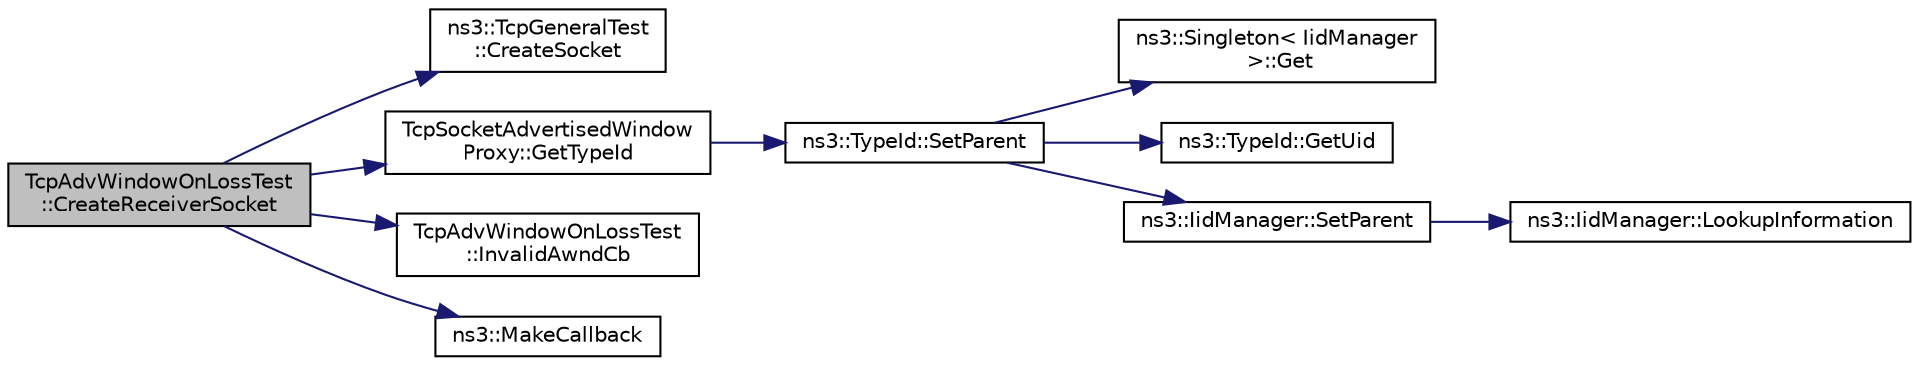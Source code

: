 digraph "TcpAdvWindowOnLossTest::CreateReceiverSocket"
{
 // LATEX_PDF_SIZE
  edge [fontname="Helvetica",fontsize="10",labelfontname="Helvetica",labelfontsize="10"];
  node [fontname="Helvetica",fontsize="10",shape=record];
  rankdir="LR";
  Node1 [label="TcpAdvWindowOnLossTest\l::CreateReceiverSocket",height=0.2,width=0.4,color="black", fillcolor="grey75", style="filled", fontcolor="black",tooltip="Create and install the socket to install on the receiver."];
  Node1 -> Node2 [color="midnightblue",fontsize="10",style="solid",fontname="Helvetica"];
  Node2 [label="ns3::TcpGeneralTest\l::CreateSocket",height=0.2,width=0.4,color="black", fillcolor="white", style="filled",URL="$classns3_1_1_tcp_general_test.html#a6db100da714de812ebab9756f9139c9a",tooltip="Create a socket."];
  Node1 -> Node3 [color="midnightblue",fontsize="10",style="solid",fontname="Helvetica"];
  Node3 [label="TcpSocketAdvertisedWindow\lProxy::GetTypeId",height=0.2,width=0.4,color="black", fillcolor="white", style="filled",URL="$class_tcp_socket_advertised_window_proxy.html#a4ed1c4bc3b31da4768b379f370055faa",tooltip="Get the type ID."];
  Node3 -> Node4 [color="midnightblue",fontsize="10",style="solid",fontname="Helvetica"];
  Node4 [label="ns3::TypeId::SetParent",height=0.2,width=0.4,color="black", fillcolor="white", style="filled",URL="$classns3_1_1_type_id.html#abaaca67ab7d2471067e7c275df0f7309",tooltip="Set the parent TypeId."];
  Node4 -> Node5 [color="midnightblue",fontsize="10",style="solid",fontname="Helvetica"];
  Node5 [label="ns3::Singleton\< IidManager\l \>::Get",height=0.2,width=0.4,color="black", fillcolor="white", style="filled",URL="$classns3_1_1_singleton.html#a80a2cd3c25a27ea72add7a9f7a141ffa",tooltip="Get a pointer to the singleton instance."];
  Node4 -> Node6 [color="midnightblue",fontsize="10",style="solid",fontname="Helvetica"];
  Node6 [label="ns3::TypeId::GetUid",height=0.2,width=0.4,color="black", fillcolor="white", style="filled",URL="$classns3_1_1_type_id.html#a429535085325d6f926724771446d9047",tooltip="Get the internal id of this TypeId."];
  Node4 -> Node7 [color="midnightblue",fontsize="10",style="solid",fontname="Helvetica"];
  Node7 [label="ns3::IidManager::SetParent",height=0.2,width=0.4,color="black", fillcolor="white", style="filled",URL="$classns3_1_1_iid_manager.html#a4042931260554c907699367b6811426f",tooltip="Set the parent of a type id."];
  Node7 -> Node8 [color="midnightblue",fontsize="10",style="solid",fontname="Helvetica"];
  Node8 [label="ns3::IidManager::LookupInformation",height=0.2,width=0.4,color="black", fillcolor="white", style="filled",URL="$classns3_1_1_iid_manager.html#a84af06b798b21fa700469a3ac5f65f3f",tooltip="Retrieve the information record for a type."];
  Node1 -> Node9 [color="midnightblue",fontsize="10",style="solid",fontname="Helvetica"];
  Node9 [label="TcpAdvWindowOnLossTest\l::InvalidAwndCb",height=0.2,width=0.4,color="black", fillcolor="white", style="filled",URL="$class_tcp_adv_window_on_loss_test.html#a4af586b7a0b73cf93a030cbcad6df287",tooltip="Callback called for the update of the awnd."];
  Node1 -> Node10 [color="midnightblue",fontsize="10",style="solid",fontname="Helvetica"];
  Node10 [label="ns3::MakeCallback",height=0.2,width=0.4,color="black", fillcolor="white", style="filled",URL="$namespacens3.html#af1dde3c04374147fca0cfe3b0766d664",tooltip="Build Callbacks for class method members which take varying numbers of arguments and potentially retu..."];
}
